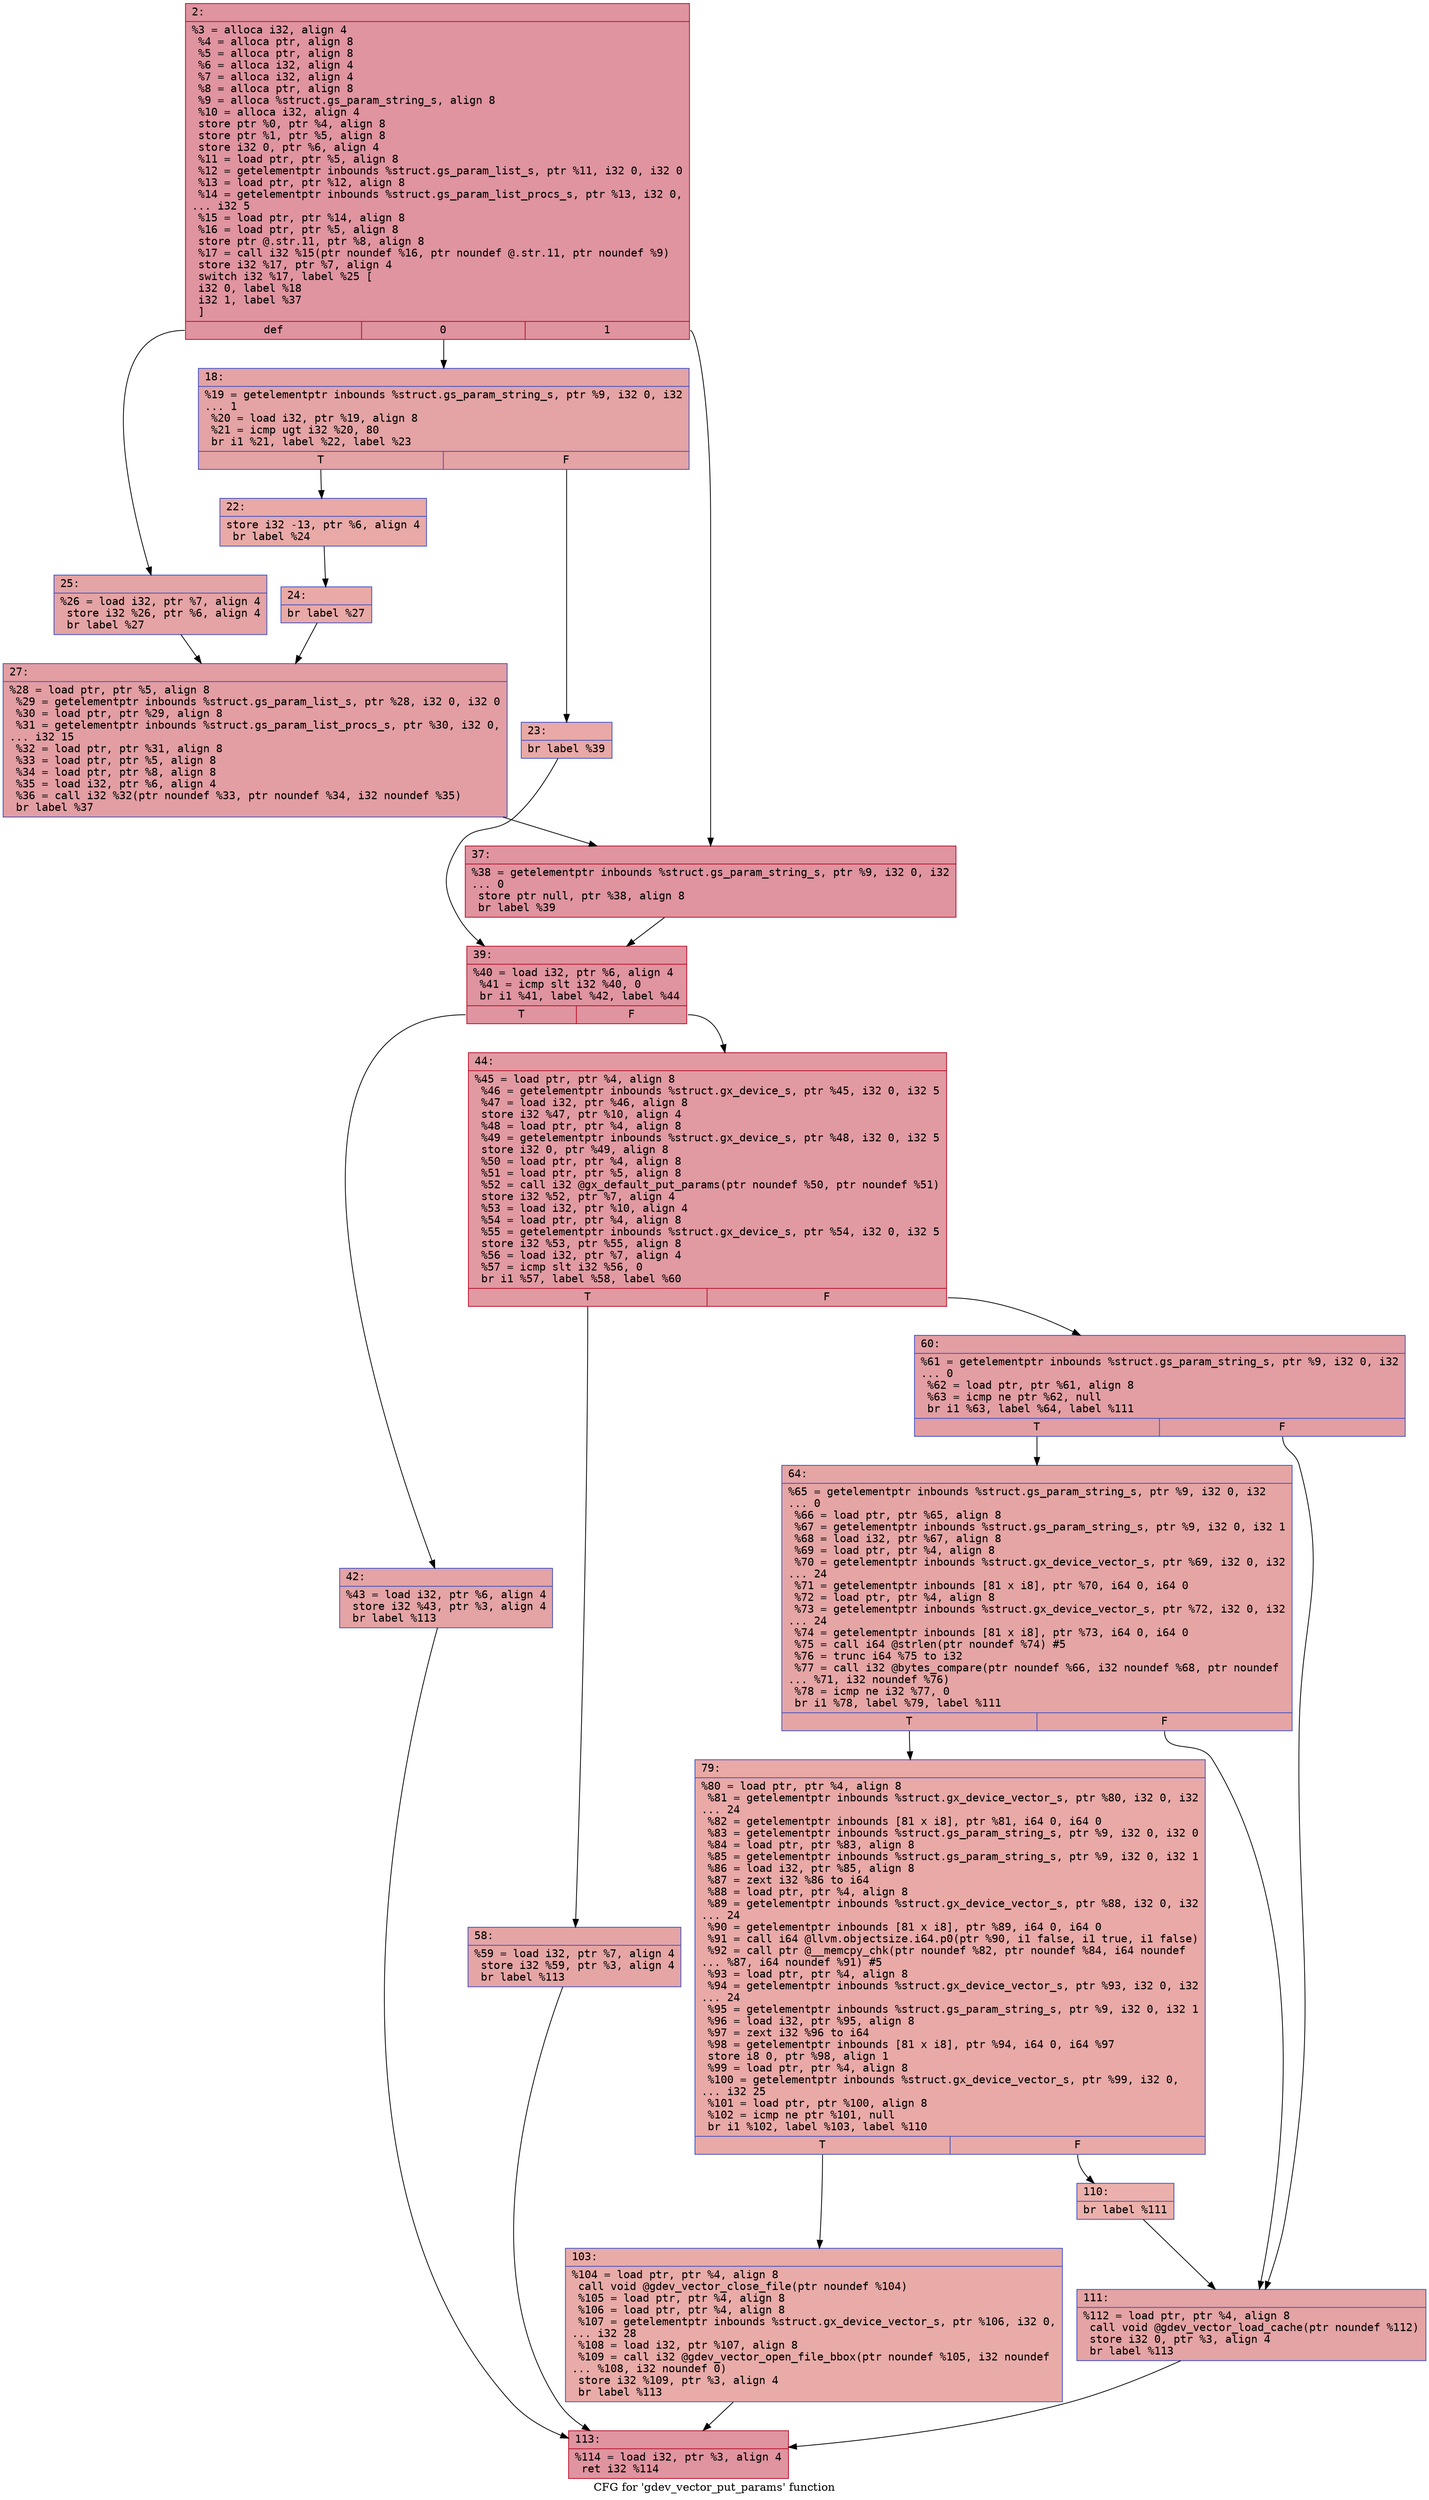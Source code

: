 digraph "CFG for 'gdev_vector_put_params' function" {
	label="CFG for 'gdev_vector_put_params' function";

	Node0x6000009cf520 [shape=record,color="#b70d28ff", style=filled, fillcolor="#b70d2870" fontname="Courier",label="{2:\l|  %3 = alloca i32, align 4\l  %4 = alloca ptr, align 8\l  %5 = alloca ptr, align 8\l  %6 = alloca i32, align 4\l  %7 = alloca i32, align 4\l  %8 = alloca ptr, align 8\l  %9 = alloca %struct.gs_param_string_s, align 8\l  %10 = alloca i32, align 4\l  store ptr %0, ptr %4, align 8\l  store ptr %1, ptr %5, align 8\l  store i32 0, ptr %6, align 4\l  %11 = load ptr, ptr %5, align 8\l  %12 = getelementptr inbounds %struct.gs_param_list_s, ptr %11, i32 0, i32 0\l  %13 = load ptr, ptr %12, align 8\l  %14 = getelementptr inbounds %struct.gs_param_list_procs_s, ptr %13, i32 0,\l... i32 5\l  %15 = load ptr, ptr %14, align 8\l  %16 = load ptr, ptr %5, align 8\l  store ptr @.str.11, ptr %8, align 8\l  %17 = call i32 %15(ptr noundef %16, ptr noundef @.str.11, ptr noundef %9)\l  store i32 %17, ptr %7, align 4\l  switch i32 %17, label %25 [\l    i32 0, label %18\l    i32 1, label %37\l  ]\l|{<s0>def|<s1>0|<s2>1}}"];
	Node0x6000009cf520:s0 -> Node0x6000009cf6b0[tooltip="2 -> 25\nProbability 33.33%" ];
	Node0x6000009cf520:s1 -> Node0x6000009cf570[tooltip="2 -> 18\nProbability 33.33%" ];
	Node0x6000009cf520:s2 -> Node0x6000009cf750[tooltip="2 -> 37\nProbability 33.33%" ];
	Node0x6000009cf570 [shape=record,color="#3d50c3ff", style=filled, fillcolor="#c32e3170" fontname="Courier",label="{18:\l|  %19 = getelementptr inbounds %struct.gs_param_string_s, ptr %9, i32 0, i32\l... 1\l  %20 = load i32, ptr %19, align 8\l  %21 = icmp ugt i32 %20, 80\l  br i1 %21, label %22, label %23\l|{<s0>T|<s1>F}}"];
	Node0x6000009cf570:s0 -> Node0x6000009cf5c0[tooltip="18 -> 22\nProbability 50.00%" ];
	Node0x6000009cf570:s1 -> Node0x6000009cf610[tooltip="18 -> 23\nProbability 50.00%" ];
	Node0x6000009cf5c0 [shape=record,color="#3d50c3ff", style=filled, fillcolor="#ca3b3770" fontname="Courier",label="{22:\l|  store i32 -13, ptr %6, align 4\l  br label %24\l}"];
	Node0x6000009cf5c0 -> Node0x6000009cf660[tooltip="22 -> 24\nProbability 100.00%" ];
	Node0x6000009cf610 [shape=record,color="#3d50c3ff", style=filled, fillcolor="#ca3b3770" fontname="Courier",label="{23:\l|  br label %39\l}"];
	Node0x6000009cf610 -> Node0x6000009cf7a0[tooltip="23 -> 39\nProbability 100.00%" ];
	Node0x6000009cf660 [shape=record,color="#3d50c3ff", style=filled, fillcolor="#ca3b3770" fontname="Courier",label="{24:\l|  br label %27\l}"];
	Node0x6000009cf660 -> Node0x6000009cf700[tooltip="24 -> 27\nProbability 100.00%" ];
	Node0x6000009cf6b0 [shape=record,color="#3d50c3ff", style=filled, fillcolor="#c32e3170" fontname="Courier",label="{25:\l|  %26 = load i32, ptr %7, align 4\l  store i32 %26, ptr %6, align 4\l  br label %27\l}"];
	Node0x6000009cf6b0 -> Node0x6000009cf700[tooltip="25 -> 27\nProbability 100.00%" ];
	Node0x6000009cf700 [shape=record,color="#3d50c3ff", style=filled, fillcolor="#be242e70" fontname="Courier",label="{27:\l|  %28 = load ptr, ptr %5, align 8\l  %29 = getelementptr inbounds %struct.gs_param_list_s, ptr %28, i32 0, i32 0\l  %30 = load ptr, ptr %29, align 8\l  %31 = getelementptr inbounds %struct.gs_param_list_procs_s, ptr %30, i32 0,\l... i32 15\l  %32 = load ptr, ptr %31, align 8\l  %33 = load ptr, ptr %5, align 8\l  %34 = load ptr, ptr %8, align 8\l  %35 = load i32, ptr %6, align 4\l  %36 = call i32 %32(ptr noundef %33, ptr noundef %34, i32 noundef %35)\l  br label %37\l}"];
	Node0x6000009cf700 -> Node0x6000009cf750[tooltip="27 -> 37\nProbability 100.00%" ];
	Node0x6000009cf750 [shape=record,color="#b70d28ff", style=filled, fillcolor="#b70d2870" fontname="Courier",label="{37:\l|  %38 = getelementptr inbounds %struct.gs_param_string_s, ptr %9, i32 0, i32\l... 0\l  store ptr null, ptr %38, align 8\l  br label %39\l}"];
	Node0x6000009cf750 -> Node0x6000009cf7a0[tooltip="37 -> 39\nProbability 100.00%" ];
	Node0x6000009cf7a0 [shape=record,color="#b70d28ff", style=filled, fillcolor="#b70d2870" fontname="Courier",label="{39:\l|  %40 = load i32, ptr %6, align 4\l  %41 = icmp slt i32 %40, 0\l  br i1 %41, label %42, label %44\l|{<s0>T|<s1>F}}"];
	Node0x6000009cf7a0:s0 -> Node0x6000009cf7f0[tooltip="39 -> 42\nProbability 37.50%" ];
	Node0x6000009cf7a0:s1 -> Node0x6000009cf840[tooltip="39 -> 44\nProbability 62.50%" ];
	Node0x6000009cf7f0 [shape=record,color="#3d50c3ff", style=filled, fillcolor="#c32e3170" fontname="Courier",label="{42:\l|  %43 = load i32, ptr %6, align 4\l  store i32 %43, ptr %3, align 4\l  br label %113\l}"];
	Node0x6000009cf7f0 -> Node0x6000009cfac0[tooltip="42 -> 113\nProbability 100.00%" ];
	Node0x6000009cf840 [shape=record,color="#b70d28ff", style=filled, fillcolor="#bb1b2c70" fontname="Courier",label="{44:\l|  %45 = load ptr, ptr %4, align 8\l  %46 = getelementptr inbounds %struct.gx_device_s, ptr %45, i32 0, i32 5\l  %47 = load i32, ptr %46, align 8\l  store i32 %47, ptr %10, align 4\l  %48 = load ptr, ptr %4, align 8\l  %49 = getelementptr inbounds %struct.gx_device_s, ptr %48, i32 0, i32 5\l  store i32 0, ptr %49, align 8\l  %50 = load ptr, ptr %4, align 8\l  %51 = load ptr, ptr %5, align 8\l  %52 = call i32 @gx_default_put_params(ptr noundef %50, ptr noundef %51)\l  store i32 %52, ptr %7, align 4\l  %53 = load i32, ptr %10, align 4\l  %54 = load ptr, ptr %4, align 8\l  %55 = getelementptr inbounds %struct.gx_device_s, ptr %54, i32 0, i32 5\l  store i32 %53, ptr %55, align 8\l  %56 = load i32, ptr %7, align 4\l  %57 = icmp slt i32 %56, 0\l  br i1 %57, label %58, label %60\l|{<s0>T|<s1>F}}"];
	Node0x6000009cf840:s0 -> Node0x6000009cf890[tooltip="44 -> 58\nProbability 37.50%" ];
	Node0x6000009cf840:s1 -> Node0x6000009cf8e0[tooltip="44 -> 60\nProbability 62.50%" ];
	Node0x6000009cf890 [shape=record,color="#3d50c3ff", style=filled, fillcolor="#c5333470" fontname="Courier",label="{58:\l|  %59 = load i32, ptr %7, align 4\l  store i32 %59, ptr %3, align 4\l  br label %113\l}"];
	Node0x6000009cf890 -> Node0x6000009cfac0[tooltip="58 -> 113\nProbability 100.00%" ];
	Node0x6000009cf8e0 [shape=record,color="#3d50c3ff", style=filled, fillcolor="#be242e70" fontname="Courier",label="{60:\l|  %61 = getelementptr inbounds %struct.gs_param_string_s, ptr %9, i32 0, i32\l... 0\l  %62 = load ptr, ptr %61, align 8\l  %63 = icmp ne ptr %62, null\l  br i1 %63, label %64, label %111\l|{<s0>T|<s1>F}}"];
	Node0x6000009cf8e0:s0 -> Node0x6000009cf930[tooltip="60 -> 64\nProbability 62.50%" ];
	Node0x6000009cf8e0:s1 -> Node0x6000009cfa70[tooltip="60 -> 111\nProbability 37.50%" ];
	Node0x6000009cf930 [shape=record,color="#3d50c3ff", style=filled, fillcolor="#c5333470" fontname="Courier",label="{64:\l|  %65 = getelementptr inbounds %struct.gs_param_string_s, ptr %9, i32 0, i32\l... 0\l  %66 = load ptr, ptr %65, align 8\l  %67 = getelementptr inbounds %struct.gs_param_string_s, ptr %9, i32 0, i32 1\l  %68 = load i32, ptr %67, align 8\l  %69 = load ptr, ptr %4, align 8\l  %70 = getelementptr inbounds %struct.gx_device_vector_s, ptr %69, i32 0, i32\l... 24\l  %71 = getelementptr inbounds [81 x i8], ptr %70, i64 0, i64 0\l  %72 = load ptr, ptr %4, align 8\l  %73 = getelementptr inbounds %struct.gx_device_vector_s, ptr %72, i32 0, i32\l... 24\l  %74 = getelementptr inbounds [81 x i8], ptr %73, i64 0, i64 0\l  %75 = call i64 @strlen(ptr noundef %74) #5\l  %76 = trunc i64 %75 to i32\l  %77 = call i32 @bytes_compare(ptr noundef %66, i32 noundef %68, ptr noundef\l... %71, i32 noundef %76)\l  %78 = icmp ne i32 %77, 0\l  br i1 %78, label %79, label %111\l|{<s0>T|<s1>F}}"];
	Node0x6000009cf930:s0 -> Node0x6000009cf980[tooltip="64 -> 79\nProbability 62.50%" ];
	Node0x6000009cf930:s1 -> Node0x6000009cfa70[tooltip="64 -> 111\nProbability 37.50%" ];
	Node0x6000009cf980 [shape=record,color="#3d50c3ff", style=filled, fillcolor="#ca3b3770" fontname="Courier",label="{79:\l|  %80 = load ptr, ptr %4, align 8\l  %81 = getelementptr inbounds %struct.gx_device_vector_s, ptr %80, i32 0, i32\l... 24\l  %82 = getelementptr inbounds [81 x i8], ptr %81, i64 0, i64 0\l  %83 = getelementptr inbounds %struct.gs_param_string_s, ptr %9, i32 0, i32 0\l  %84 = load ptr, ptr %83, align 8\l  %85 = getelementptr inbounds %struct.gs_param_string_s, ptr %9, i32 0, i32 1\l  %86 = load i32, ptr %85, align 8\l  %87 = zext i32 %86 to i64\l  %88 = load ptr, ptr %4, align 8\l  %89 = getelementptr inbounds %struct.gx_device_vector_s, ptr %88, i32 0, i32\l... 24\l  %90 = getelementptr inbounds [81 x i8], ptr %89, i64 0, i64 0\l  %91 = call i64 @llvm.objectsize.i64.p0(ptr %90, i1 false, i1 true, i1 false)\l  %92 = call ptr @__memcpy_chk(ptr noundef %82, ptr noundef %84, i64 noundef\l... %87, i64 noundef %91) #5\l  %93 = load ptr, ptr %4, align 8\l  %94 = getelementptr inbounds %struct.gx_device_vector_s, ptr %93, i32 0, i32\l... 24\l  %95 = getelementptr inbounds %struct.gs_param_string_s, ptr %9, i32 0, i32 1\l  %96 = load i32, ptr %95, align 8\l  %97 = zext i32 %96 to i64\l  %98 = getelementptr inbounds [81 x i8], ptr %94, i64 0, i64 %97\l  store i8 0, ptr %98, align 1\l  %99 = load ptr, ptr %4, align 8\l  %100 = getelementptr inbounds %struct.gx_device_vector_s, ptr %99, i32 0,\l... i32 25\l  %101 = load ptr, ptr %100, align 8\l  %102 = icmp ne ptr %101, null\l  br i1 %102, label %103, label %110\l|{<s0>T|<s1>F}}"];
	Node0x6000009cf980:s0 -> Node0x6000009cf9d0[tooltip="79 -> 103\nProbability 62.50%" ];
	Node0x6000009cf980:s1 -> Node0x6000009cfa20[tooltip="79 -> 110\nProbability 37.50%" ];
	Node0x6000009cf9d0 [shape=record,color="#3d50c3ff", style=filled, fillcolor="#cc403a70" fontname="Courier",label="{103:\l|  %104 = load ptr, ptr %4, align 8\l  call void @gdev_vector_close_file(ptr noundef %104)\l  %105 = load ptr, ptr %4, align 8\l  %106 = load ptr, ptr %4, align 8\l  %107 = getelementptr inbounds %struct.gx_device_vector_s, ptr %106, i32 0,\l... i32 28\l  %108 = load i32, ptr %107, align 8\l  %109 = call i32 @gdev_vector_open_file_bbox(ptr noundef %105, i32 noundef\l... %108, i32 noundef 0)\l  store i32 %109, ptr %3, align 4\l  br label %113\l}"];
	Node0x6000009cf9d0 -> Node0x6000009cfac0[tooltip="103 -> 113\nProbability 100.00%" ];
	Node0x6000009cfa20 [shape=record,color="#3d50c3ff", style=filled, fillcolor="#d24b4070" fontname="Courier",label="{110:\l|  br label %111\l}"];
	Node0x6000009cfa20 -> Node0x6000009cfa70[tooltip="110 -> 111\nProbability 100.00%" ];
	Node0x6000009cfa70 [shape=record,color="#3d50c3ff", style=filled, fillcolor="#c32e3170" fontname="Courier",label="{111:\l|  %112 = load ptr, ptr %4, align 8\l  call void @gdev_vector_load_cache(ptr noundef %112)\l  store i32 0, ptr %3, align 4\l  br label %113\l}"];
	Node0x6000009cfa70 -> Node0x6000009cfac0[tooltip="111 -> 113\nProbability 100.00%" ];
	Node0x6000009cfac0 [shape=record,color="#b70d28ff", style=filled, fillcolor="#b70d2870" fontname="Courier",label="{113:\l|  %114 = load i32, ptr %3, align 4\l  ret i32 %114\l}"];
}
